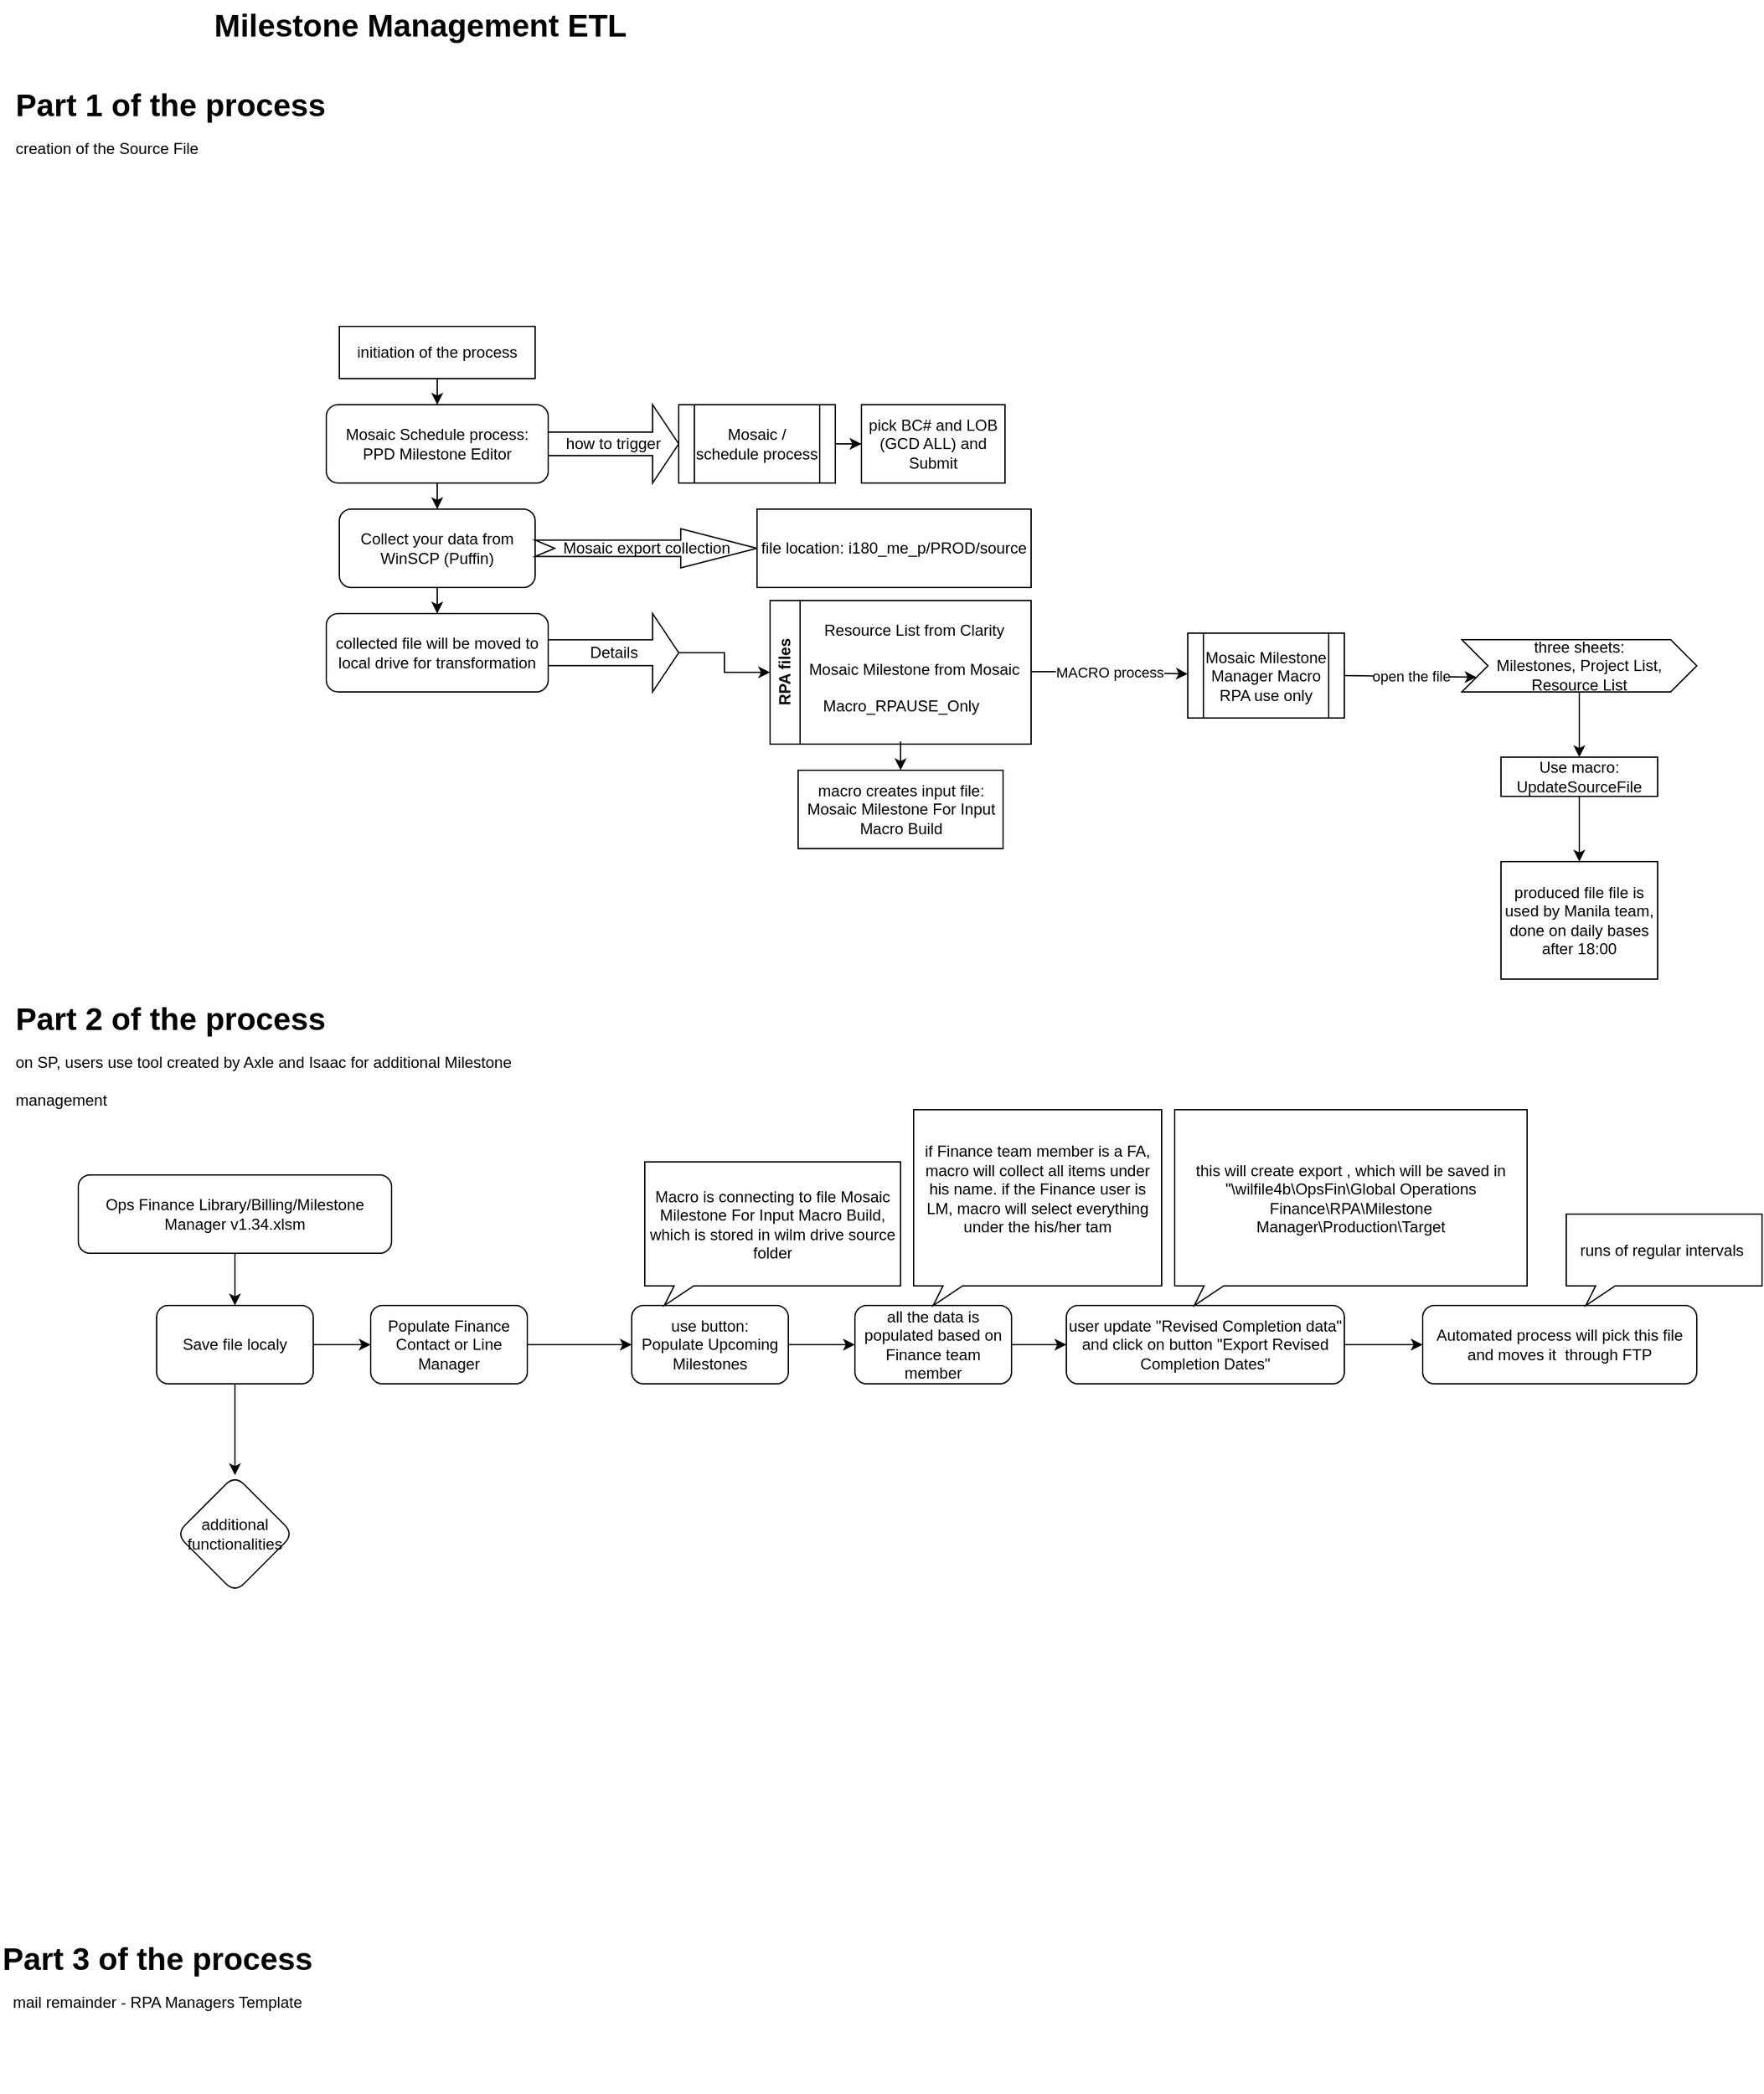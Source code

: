<mxfile version="24.7.17">
  <diagram id="C5RBs43oDa-KdzZeNtuy" name="Page-1">
    <mxGraphModel dx="1101" dy="569" grid="1" gridSize="10" guides="1" tooltips="1" connect="1" arrows="1" fold="1" page="1" pageScale="1" pageWidth="827" pageHeight="1169" math="0" shadow="0">
      <root>
        <mxCell id="WIyWlLk6GJQsqaUBKTNV-0" />
        <mxCell id="WIyWlLk6GJQsqaUBKTNV-1" parent="WIyWlLk6GJQsqaUBKTNV-0" />
        <mxCell id="OZCi21-u1nla56IRb_Sj-1" value="Milestone Management ETL&amp;nbsp;" style="text;strokeColor=none;fillColor=none;html=1;fontSize=24;fontStyle=1;verticalAlign=middle;align=center;" parent="WIyWlLk6GJQsqaUBKTNV-1" vertex="1">
          <mxGeometry x="170" y="10" width="330" height="40" as="geometry" />
        </mxCell>
        <mxCell id="OZCi21-u1nla56IRb_Sj-7" value="" style="edgeStyle=orthogonalEdgeStyle;rounded=0;orthogonalLoop=1;jettySize=auto;html=1;" parent="WIyWlLk6GJQsqaUBKTNV-1" source="OZCi21-u1nla56IRb_Sj-4" target="OZCi21-u1nla56IRb_Sj-6" edge="1">
          <mxGeometry relative="1" as="geometry" />
        </mxCell>
        <mxCell id="OZCi21-u1nla56IRb_Sj-4" value="initiation of the process" style="whiteSpace=wrap;html=1;" parent="WIyWlLk6GJQsqaUBKTNV-1" vertex="1">
          <mxGeometry x="270" y="260" width="150" height="40" as="geometry" />
        </mxCell>
        <mxCell id="OZCi21-u1nla56IRb_Sj-19" value="" style="edgeStyle=orthogonalEdgeStyle;rounded=0;orthogonalLoop=1;jettySize=auto;html=1;" parent="WIyWlLk6GJQsqaUBKTNV-1" source="OZCi21-u1nla56IRb_Sj-6" target="OZCi21-u1nla56IRb_Sj-18" edge="1">
          <mxGeometry relative="1" as="geometry" />
        </mxCell>
        <mxCell id="OZCi21-u1nla56IRb_Sj-6" value="Mosaic Schedule process: PPD Milestone Editor" style="rounded=1;whiteSpace=wrap;html=1;" parent="WIyWlLk6GJQsqaUBKTNV-1" vertex="1">
          <mxGeometry x="260" y="320" width="170" height="60" as="geometry" />
        </mxCell>
        <mxCell id="OZCi21-u1nla56IRb_Sj-12" value="how to trigger" style="shape=singleArrow;whiteSpace=wrap;html=1;" parent="WIyWlLk6GJQsqaUBKTNV-1" vertex="1">
          <mxGeometry x="430" y="320" width="100" height="60" as="geometry" />
        </mxCell>
        <mxCell id="OZCi21-u1nla56IRb_Sj-15" value="" style="edgeStyle=orthogonalEdgeStyle;rounded=0;orthogonalLoop=1;jettySize=auto;html=1;" parent="WIyWlLk6GJQsqaUBKTNV-1" source="OZCi21-u1nla56IRb_Sj-13" target="OZCi21-u1nla56IRb_Sj-14" edge="1">
          <mxGeometry relative="1" as="geometry" />
        </mxCell>
        <mxCell id="OZCi21-u1nla56IRb_Sj-13" value="Mosaic / schedule process" style="shape=process;whiteSpace=wrap;html=1;backgroundOutline=1;" parent="WIyWlLk6GJQsqaUBKTNV-1" vertex="1">
          <mxGeometry x="530" y="320" width="120" height="60" as="geometry" />
        </mxCell>
        <mxCell id="OZCi21-u1nla56IRb_Sj-14" value="pick BC# and LOB (GCD ALL) and Submit" style="whiteSpace=wrap;html=1;" parent="WIyWlLk6GJQsqaUBKTNV-1" vertex="1">
          <mxGeometry x="670" y="320" width="110" height="60" as="geometry" />
        </mxCell>
        <mxCell id="OZCi21-u1nla56IRb_Sj-28" value="" style="edgeStyle=orthogonalEdgeStyle;rounded=0;orthogonalLoop=1;jettySize=auto;html=1;" parent="WIyWlLk6GJQsqaUBKTNV-1" source="OZCi21-u1nla56IRb_Sj-18" target="OZCi21-u1nla56IRb_Sj-27" edge="1">
          <mxGeometry relative="1" as="geometry" />
        </mxCell>
        <mxCell id="OZCi21-u1nla56IRb_Sj-18" value="Collect your data from WinSCP (Puffin)" style="rounded=1;whiteSpace=wrap;html=1;" parent="WIyWlLk6GJQsqaUBKTNV-1" vertex="1">
          <mxGeometry x="270" y="400" width="150" height="60" as="geometry" />
        </mxCell>
        <mxCell id="OZCi21-u1nla56IRb_Sj-24" value="Mosaic export collection" style="html=1;shadow=0;dashed=0;align=center;verticalAlign=middle;shape=mxgraph.arrows2.arrow;dy=0.58;dx=58.43;notch=15;" parent="WIyWlLk6GJQsqaUBKTNV-1" vertex="1">
          <mxGeometry x="420" y="415" width="170" height="30" as="geometry" />
        </mxCell>
        <mxCell id="OZCi21-u1nla56IRb_Sj-25" value="file location: i180_me_p/PROD/source" style="whiteSpace=wrap;html=1;shadow=0;dashed=0;" parent="WIyWlLk6GJQsqaUBKTNV-1" vertex="1">
          <mxGeometry x="590" y="400" width="210" height="60" as="geometry" />
        </mxCell>
        <mxCell id="OZCi21-u1nla56IRb_Sj-27" value="collected file will be moved to local drive for transformation" style="whiteSpace=wrap;html=1;rounded=1;" parent="WIyWlLk6GJQsqaUBKTNV-1" vertex="1">
          <mxGeometry x="260" y="480" width="170" height="60" as="geometry" />
        </mxCell>
        <mxCell id="OZCi21-u1nla56IRb_Sj-31" value="" style="edgeStyle=orthogonalEdgeStyle;rounded=0;orthogonalLoop=1;jettySize=auto;html=1;" parent="WIyWlLk6GJQsqaUBKTNV-1" source="OZCi21-u1nla56IRb_Sj-29" target="OZCi21-u1nla56IRb_Sj-32" edge="1">
          <mxGeometry relative="1" as="geometry">
            <mxPoint x="550" y="510" as="targetPoint" />
          </mxGeometry>
        </mxCell>
        <mxCell id="OZCi21-u1nla56IRb_Sj-29" value="Details" style="html=1;shadow=0;dashed=0;align=center;verticalAlign=middle;shape=mxgraph.arrows2.arrow;dy=0.67;dx=20;notch=0;" parent="WIyWlLk6GJQsqaUBKTNV-1" vertex="1">
          <mxGeometry x="430" y="480" width="100" height="60" as="geometry" />
        </mxCell>
        <mxCell id="OZCi21-u1nla56IRb_Sj-32" value="RPA files" style="swimlane;horizontal=0;whiteSpace=wrap;html=1;" parent="WIyWlLk6GJQsqaUBKTNV-1" vertex="1">
          <mxGeometry x="600" y="470" width="200" height="110" as="geometry">
            <mxRectangle x="590" y="280" width="40" height="140" as="alternateBounds" />
          </mxGeometry>
        </mxCell>
        <mxCell id="OZCi21-u1nla56IRb_Sj-33" value="Resource List from Clarity&lt;div&gt;&lt;br&gt;&lt;/div&gt;" style="text;html=1;align=center;verticalAlign=middle;resizable=0;points=[];autosize=1;strokeColor=none;fillColor=none;" parent="OZCi21-u1nla56IRb_Sj-32" vertex="1">
          <mxGeometry x="30" y="10" width="160" height="40" as="geometry" />
        </mxCell>
        <mxCell id="OZCi21-u1nla56IRb_Sj-34" value="Mosaic Milestone from Mosaic" style="text;html=1;align=center;verticalAlign=middle;resizable=0;points=[];autosize=1;strokeColor=none;fillColor=none;" parent="OZCi21-u1nla56IRb_Sj-32" vertex="1">
          <mxGeometry x="20" y="38" width="180" height="30" as="geometry" />
        </mxCell>
        <mxCell id="OZCi21-u1nla56IRb_Sj-35" value="Macro_RPAUSE_Only&lt;div&gt;&lt;br&gt;&lt;/div&gt;" style="text;html=1;align=center;verticalAlign=middle;resizable=0;points=[];autosize=1;strokeColor=none;fillColor=none;" parent="OZCi21-u1nla56IRb_Sj-32" vertex="1">
          <mxGeometry x="30" y="68" width="140" height="40" as="geometry" />
        </mxCell>
        <mxCell id="OZCi21-u1nla56IRb_Sj-36" value="macro creates input file: Mosaic Milestone For Input Macro Build" style="whiteSpace=wrap;html=1;" parent="WIyWlLk6GJQsqaUBKTNV-1" vertex="1">
          <mxGeometry x="621.5" y="600" width="157" height="60" as="geometry" />
        </mxCell>
        <mxCell id="OZCi21-u1nla56IRb_Sj-38" value="" style="edgeStyle=orthogonalEdgeStyle;rounded=0;orthogonalLoop=1;jettySize=auto;html=1;" parent="WIyWlLk6GJQsqaUBKTNV-1" source="OZCi21-u1nla56IRb_Sj-35" target="OZCi21-u1nla56IRb_Sj-36" edge="1">
          <mxGeometry relative="1" as="geometry" />
        </mxCell>
        <mxCell id="OZCi21-u1nla56IRb_Sj-39" value="" style="endArrow=classic;html=1;rounded=0;" parent="WIyWlLk6GJQsqaUBKTNV-1" target="OZCi21-u1nla56IRb_Sj-41" edge="1">
          <mxGeometry relative="1" as="geometry">
            <mxPoint x="800" y="524.5" as="sourcePoint" />
            <mxPoint x="930" y="525" as="targetPoint" />
            <Array as="points">
              <mxPoint x="840" y="524.5" />
            </Array>
          </mxGeometry>
        </mxCell>
        <mxCell id="OZCi21-u1nla56IRb_Sj-40" value="MACRO process" style="edgeLabel;resizable=0;html=1;;align=center;verticalAlign=middle;" parent="OZCi21-u1nla56IRb_Sj-39" connectable="0" vertex="1">
          <mxGeometry relative="1" as="geometry" />
        </mxCell>
        <mxCell id="OZCi21-u1nla56IRb_Sj-41" value="Mosaic Milestone Manager Macro RPA use only" style="shape=process;whiteSpace=wrap;html=1;backgroundOutline=1;" parent="WIyWlLk6GJQsqaUBKTNV-1" vertex="1">
          <mxGeometry x="920" y="495" width="120" height="65" as="geometry" />
        </mxCell>
        <mxCell id="OZCi21-u1nla56IRb_Sj-48" value="" style="endArrow=classic;html=1;rounded=0;entryX=0;entryY=0.75;entryDx=0;entryDy=0;exitX=1;exitY=0.5;exitDx=0;exitDy=0;" parent="WIyWlLk6GJQsqaUBKTNV-1" source="OZCi21-u1nla56IRb_Sj-41" target="OZCi21-u1nla56IRb_Sj-50" edge="1">
          <mxGeometry relative="1" as="geometry">
            <mxPoint x="1060" y="495" as="sourcePoint" />
            <mxPoint x="1060.5" y="565" as="targetPoint" />
          </mxGeometry>
        </mxCell>
        <mxCell id="OZCi21-u1nla56IRb_Sj-49" value="open the file" style="edgeLabel;resizable=0;html=1;;align=center;verticalAlign=middle;" parent="OZCi21-u1nla56IRb_Sj-48" connectable="0" vertex="1">
          <mxGeometry relative="1" as="geometry" />
        </mxCell>
        <mxCell id="OZCi21-u1nla56IRb_Sj-57" value="" style="edgeStyle=orthogonalEdgeStyle;rounded=0;orthogonalLoop=1;jettySize=auto;html=1;" parent="WIyWlLk6GJQsqaUBKTNV-1" source="OZCi21-u1nla56IRb_Sj-50" target="OZCi21-u1nla56IRb_Sj-55" edge="1">
          <mxGeometry relative="1" as="geometry" />
        </mxCell>
        <mxCell id="OZCi21-u1nla56IRb_Sj-50" value="three sheets:&lt;br&gt;Milestones, Project List, Resource List" style="shape=step;perimeter=stepPerimeter;whiteSpace=wrap;html=1;fixedSize=1;" parent="WIyWlLk6GJQsqaUBKTNV-1" vertex="1">
          <mxGeometry x="1130" y="500" width="180" height="40" as="geometry" />
        </mxCell>
        <mxCell id="OZCi21-u1nla56IRb_Sj-59" value="" style="edgeStyle=orthogonalEdgeStyle;rounded=0;orthogonalLoop=1;jettySize=auto;html=1;" parent="WIyWlLk6GJQsqaUBKTNV-1" source="OZCi21-u1nla56IRb_Sj-55" target="OZCi21-u1nla56IRb_Sj-58" edge="1">
          <mxGeometry relative="1" as="geometry" />
        </mxCell>
        <mxCell id="OZCi21-u1nla56IRb_Sj-55" value="Use macro: UpdateSourceFile" style="whiteSpace=wrap;html=1;" parent="WIyWlLk6GJQsqaUBKTNV-1" vertex="1">
          <mxGeometry x="1160" y="590" width="120" height="30" as="geometry" />
        </mxCell>
        <mxCell id="OZCi21-u1nla56IRb_Sj-58" value="produced file file is used by Manila team, done on daily bases after 18:00" style="whiteSpace=wrap;html=1;" parent="WIyWlLk6GJQsqaUBKTNV-1" vertex="1">
          <mxGeometry x="1160" y="670" width="120" height="90" as="geometry" />
        </mxCell>
        <mxCell id="OZCi21-u1nla56IRb_Sj-71" value="" style="edgeStyle=orthogonalEdgeStyle;rounded=0;orthogonalLoop=1;jettySize=auto;html=1;" parent="WIyWlLk6GJQsqaUBKTNV-1" source="OZCi21-u1nla56IRb_Sj-66" target="OZCi21-u1nla56IRb_Sj-69" edge="1">
          <mxGeometry relative="1" as="geometry" />
        </mxCell>
        <mxCell id="OZCi21-u1nla56IRb_Sj-66" value="Ops Finance Library/Billing/Milestone Manager v1.34.xlsm" style="rounded=1;whiteSpace=wrap;html=1;" parent="WIyWlLk6GJQsqaUBKTNV-1" vertex="1">
          <mxGeometry x="70" y="910" width="240" height="60" as="geometry" />
        </mxCell>
        <mxCell id="OZCi21-u1nla56IRb_Sj-67" value="&lt;h1 style=&quot;margin-top: 0px;&quot;&gt;&lt;span style=&quot;background-color: initial;&quot;&gt;Part 2 of the process&lt;br&gt;&lt;/span&gt;&lt;span style=&quot;font-size: 12px; font-weight: 400; text-align: center;&quot;&gt;on SP, users use tool created by Axle and Isaac for additional Milestone management&lt;/span&gt;&lt;br&gt;&lt;/h1&gt;" style="text;html=1;whiteSpace=wrap;overflow=hidden;rounded=0;" parent="WIyWlLk6GJQsqaUBKTNV-1" vertex="1">
          <mxGeometry x="20" y="770" width="410" height="120" as="geometry" />
        </mxCell>
        <mxCell id="OZCi21-u1nla56IRb_Sj-68" value="&lt;h1 style=&quot;margin-top: 0px;&quot;&gt;&lt;span style=&quot;background-color: initial;&quot;&gt;Part 1 of the process&lt;br&gt;&lt;/span&gt;&lt;span style=&quot;font-size: 12px; font-weight: 400; text-align: center;&quot;&gt;creation of the Source File&lt;/span&gt;&lt;br&gt;&lt;/h1&gt;" style="text;html=1;whiteSpace=wrap;overflow=hidden;rounded=0;" parent="WIyWlLk6GJQsqaUBKTNV-1" vertex="1">
          <mxGeometry x="20" y="70" width="410" height="120" as="geometry" />
        </mxCell>
        <mxCell id="OZCi21-u1nla56IRb_Sj-73" value="" style="edgeStyle=orthogonalEdgeStyle;rounded=0;orthogonalLoop=1;jettySize=auto;html=1;" parent="WIyWlLk6GJQsqaUBKTNV-1" source="OZCi21-u1nla56IRb_Sj-69" target="OZCi21-u1nla56IRb_Sj-72" edge="1">
          <mxGeometry relative="1" as="geometry" />
        </mxCell>
        <mxCell id="OZCi21-u1nla56IRb_Sj-92" value="" style="edgeStyle=orthogonalEdgeStyle;rounded=0;orthogonalLoop=1;jettySize=auto;html=1;" parent="WIyWlLk6GJQsqaUBKTNV-1" source="OZCi21-u1nla56IRb_Sj-69" target="OZCi21-u1nla56IRb_Sj-91" edge="1">
          <mxGeometry relative="1" as="geometry" />
        </mxCell>
        <mxCell id="OZCi21-u1nla56IRb_Sj-69" value="Save file localy" style="whiteSpace=wrap;html=1;rounded=1;" parent="WIyWlLk6GJQsqaUBKTNV-1" vertex="1">
          <mxGeometry x="130" y="1010" width="120" height="60" as="geometry" />
        </mxCell>
        <mxCell id="OZCi21-u1nla56IRb_Sj-75" value="" style="edgeStyle=orthogonalEdgeStyle;rounded=0;orthogonalLoop=1;jettySize=auto;html=1;" parent="WIyWlLk6GJQsqaUBKTNV-1" source="OZCi21-u1nla56IRb_Sj-72" target="OZCi21-u1nla56IRb_Sj-74" edge="1">
          <mxGeometry relative="1" as="geometry" />
        </mxCell>
        <mxCell id="OZCi21-u1nla56IRb_Sj-72" value="Populate Finance Contact or Line Manager" style="whiteSpace=wrap;html=1;rounded=1;" parent="WIyWlLk6GJQsqaUBKTNV-1" vertex="1">
          <mxGeometry x="294" y="1010" width="120" height="60" as="geometry" />
        </mxCell>
        <mxCell id="OZCi21-u1nla56IRb_Sj-80" value="" style="edgeStyle=orthogonalEdgeStyle;rounded=0;orthogonalLoop=1;jettySize=auto;html=1;" parent="WIyWlLk6GJQsqaUBKTNV-1" source="OZCi21-u1nla56IRb_Sj-74" target="OZCi21-u1nla56IRb_Sj-79" edge="1">
          <mxGeometry relative="1" as="geometry" />
        </mxCell>
        <mxCell id="OZCi21-u1nla56IRb_Sj-74" value="use button:&lt;br&gt;Populate Upcoming Milestones" style="whiteSpace=wrap;html=1;rounded=1;" parent="WIyWlLk6GJQsqaUBKTNV-1" vertex="1">
          <mxGeometry x="494" y="1010" width="120" height="60" as="geometry" />
        </mxCell>
        <mxCell id="OZCi21-u1nla56IRb_Sj-76" value="Macro is connecting to file Mosaic Milestone For Input Macro Build, which is stored in wilm drive source folder" style="whiteSpace=wrap;html=1;shape=mxgraph.basic.rectCallout;dx=30;dy=15;boundedLbl=1;" parent="WIyWlLk6GJQsqaUBKTNV-1" vertex="1">
          <mxGeometry x="504" y="900" width="196" height="110" as="geometry" />
        </mxCell>
        <mxCell id="OZCi21-u1nla56IRb_Sj-86" value="" style="edgeStyle=orthogonalEdgeStyle;rounded=0;orthogonalLoop=1;jettySize=auto;html=1;" parent="WIyWlLk6GJQsqaUBKTNV-1" source="OZCi21-u1nla56IRb_Sj-79" target="OZCi21-u1nla56IRb_Sj-85" edge="1">
          <mxGeometry relative="1" as="geometry" />
        </mxCell>
        <mxCell id="OZCi21-u1nla56IRb_Sj-79" value="all the data is populated based on Finance team member" style="whiteSpace=wrap;html=1;rounded=1;" parent="WIyWlLk6GJQsqaUBKTNV-1" vertex="1">
          <mxGeometry x="665" y="1010" width="120" height="60" as="geometry" />
        </mxCell>
        <mxCell id="OZCi21-u1nla56IRb_Sj-82" value="&#xa;&lt;span style=&quot;color: rgb(0, 0, 0); font-family: Helvetica; font-size: 12px; font-style: normal; font-variant-ligatures: normal; font-variant-caps: normal; font-weight: 400; letter-spacing: normal; orphans: 2; text-align: center; text-indent: 0px; text-transform: none; widows: 2; word-spacing: 0px; -webkit-text-stroke-width: 0px; white-space: normal; background-color: rgb(251, 251, 251); text-decoration-thickness: initial; text-decoration-style: initial; text-decoration-color: initial; display: inline !important; float: none;&quot;&gt;if Finance team member is a FA, macro will collect all items under his name. if the Finance user is LM, macro will select everything under the his/her tam&lt;/span&gt;&#xa;&#xa;" style="whiteSpace=wrap;html=1;shape=mxgraph.basic.rectCallout;dx=30;dy=15;boundedLbl=1;" parent="WIyWlLk6GJQsqaUBKTNV-1" vertex="1">
          <mxGeometry x="710" y="860" width="190" height="150" as="geometry" />
        </mxCell>
        <mxCell id="OZCi21-u1nla56IRb_Sj-89" value="" style="edgeStyle=orthogonalEdgeStyle;rounded=0;orthogonalLoop=1;jettySize=auto;html=1;" parent="WIyWlLk6GJQsqaUBKTNV-1" source="OZCi21-u1nla56IRb_Sj-85" target="OZCi21-u1nla56IRb_Sj-88" edge="1">
          <mxGeometry relative="1" as="geometry" />
        </mxCell>
        <mxCell id="OZCi21-u1nla56IRb_Sj-85" value="user update &quot;Revised Completion data&quot; and click on button &quot;Export Revised Completion Dates&quot;" style="whiteSpace=wrap;html=1;rounded=1;" parent="WIyWlLk6GJQsqaUBKTNV-1" vertex="1">
          <mxGeometry x="827" y="1010" width="213" height="60" as="geometry" />
        </mxCell>
        <mxCell id="OZCi21-u1nla56IRb_Sj-87" value="this will create export , which will be saved in &quot;\\wilfile4b\OpsFin\Global Operations Finance\RPA\Milestone Manager\Production\Target" style="whiteSpace=wrap;html=1;shape=mxgraph.basic.rectCallout;dx=30;dy=15;boundedLbl=1;" parent="WIyWlLk6GJQsqaUBKTNV-1" vertex="1">
          <mxGeometry x="910" y="860" width="270" height="150" as="geometry" />
        </mxCell>
        <mxCell id="OZCi21-u1nla56IRb_Sj-88" value="Automated process will pick this file and moves it&amp;nbsp; through FTP" style="whiteSpace=wrap;html=1;rounded=1;" parent="WIyWlLk6GJQsqaUBKTNV-1" vertex="1">
          <mxGeometry x="1100" y="1010" width="210" height="60" as="geometry" />
        </mxCell>
        <mxCell id="OZCi21-u1nla56IRb_Sj-90" value="runs of regular intervals&amp;nbsp;" style="whiteSpace=wrap;html=1;shape=mxgraph.basic.rectCallout;dx=30;dy=15;boundedLbl=1;" parent="WIyWlLk6GJQsqaUBKTNV-1" vertex="1">
          <mxGeometry x="1210" y="940" width="150" height="70" as="geometry" />
        </mxCell>
        <mxCell id="OZCi21-u1nla56IRb_Sj-91" value="additional functionalities" style="rhombus;whiteSpace=wrap;html=1;rounded=1;" parent="WIyWlLk6GJQsqaUBKTNV-1" vertex="1">
          <mxGeometry x="145" y="1140" width="90" height="90" as="geometry" />
        </mxCell>
        <mxCell id="7Y-Alx5J7SIXrKtjVDs2-0" value="&lt;h1 style=&quot;margin-top: 0px;&quot;&gt;&lt;span style=&quot;background-color: initial;&quot;&gt;Part 3 of the process&lt;br&gt;&lt;div style=&quot;text-align: center;&quot;&gt;&lt;span style=&quot;background-color: initial; font-size: 12px; font-weight: 400;&quot;&gt;mail remainder - RPA Managers Template&lt;/span&gt;&lt;/div&gt;&lt;/span&gt;&lt;/h1&gt;" style="text;html=1;whiteSpace=wrap;overflow=hidden;rounded=0;" vertex="1" parent="WIyWlLk6GJQsqaUBKTNV-1">
          <mxGeometry x="10" y="1490" width="410" height="120" as="geometry" />
        </mxCell>
      </root>
    </mxGraphModel>
  </diagram>
</mxfile>
